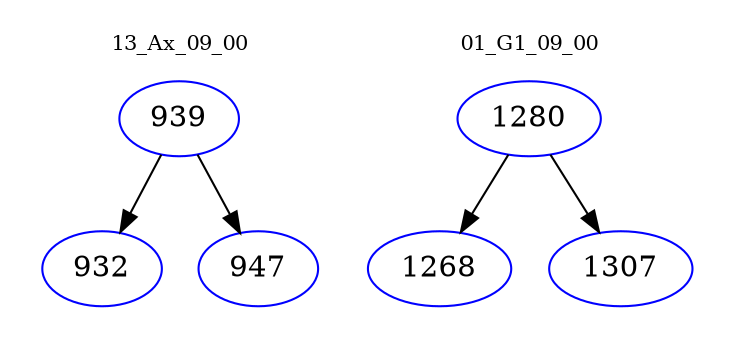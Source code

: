 digraph{
subgraph cluster_0 {
color = white
label = "13_Ax_09_00";
fontsize=10;
T0_939 [label="939", color="blue"]
T0_939 -> T0_932 [color="black"]
T0_932 [label="932", color="blue"]
T0_939 -> T0_947 [color="black"]
T0_947 [label="947", color="blue"]
}
subgraph cluster_1 {
color = white
label = "01_G1_09_00";
fontsize=10;
T1_1280 [label="1280", color="blue"]
T1_1280 -> T1_1268 [color="black"]
T1_1268 [label="1268", color="blue"]
T1_1280 -> T1_1307 [color="black"]
T1_1307 [label="1307", color="blue"]
}
}
